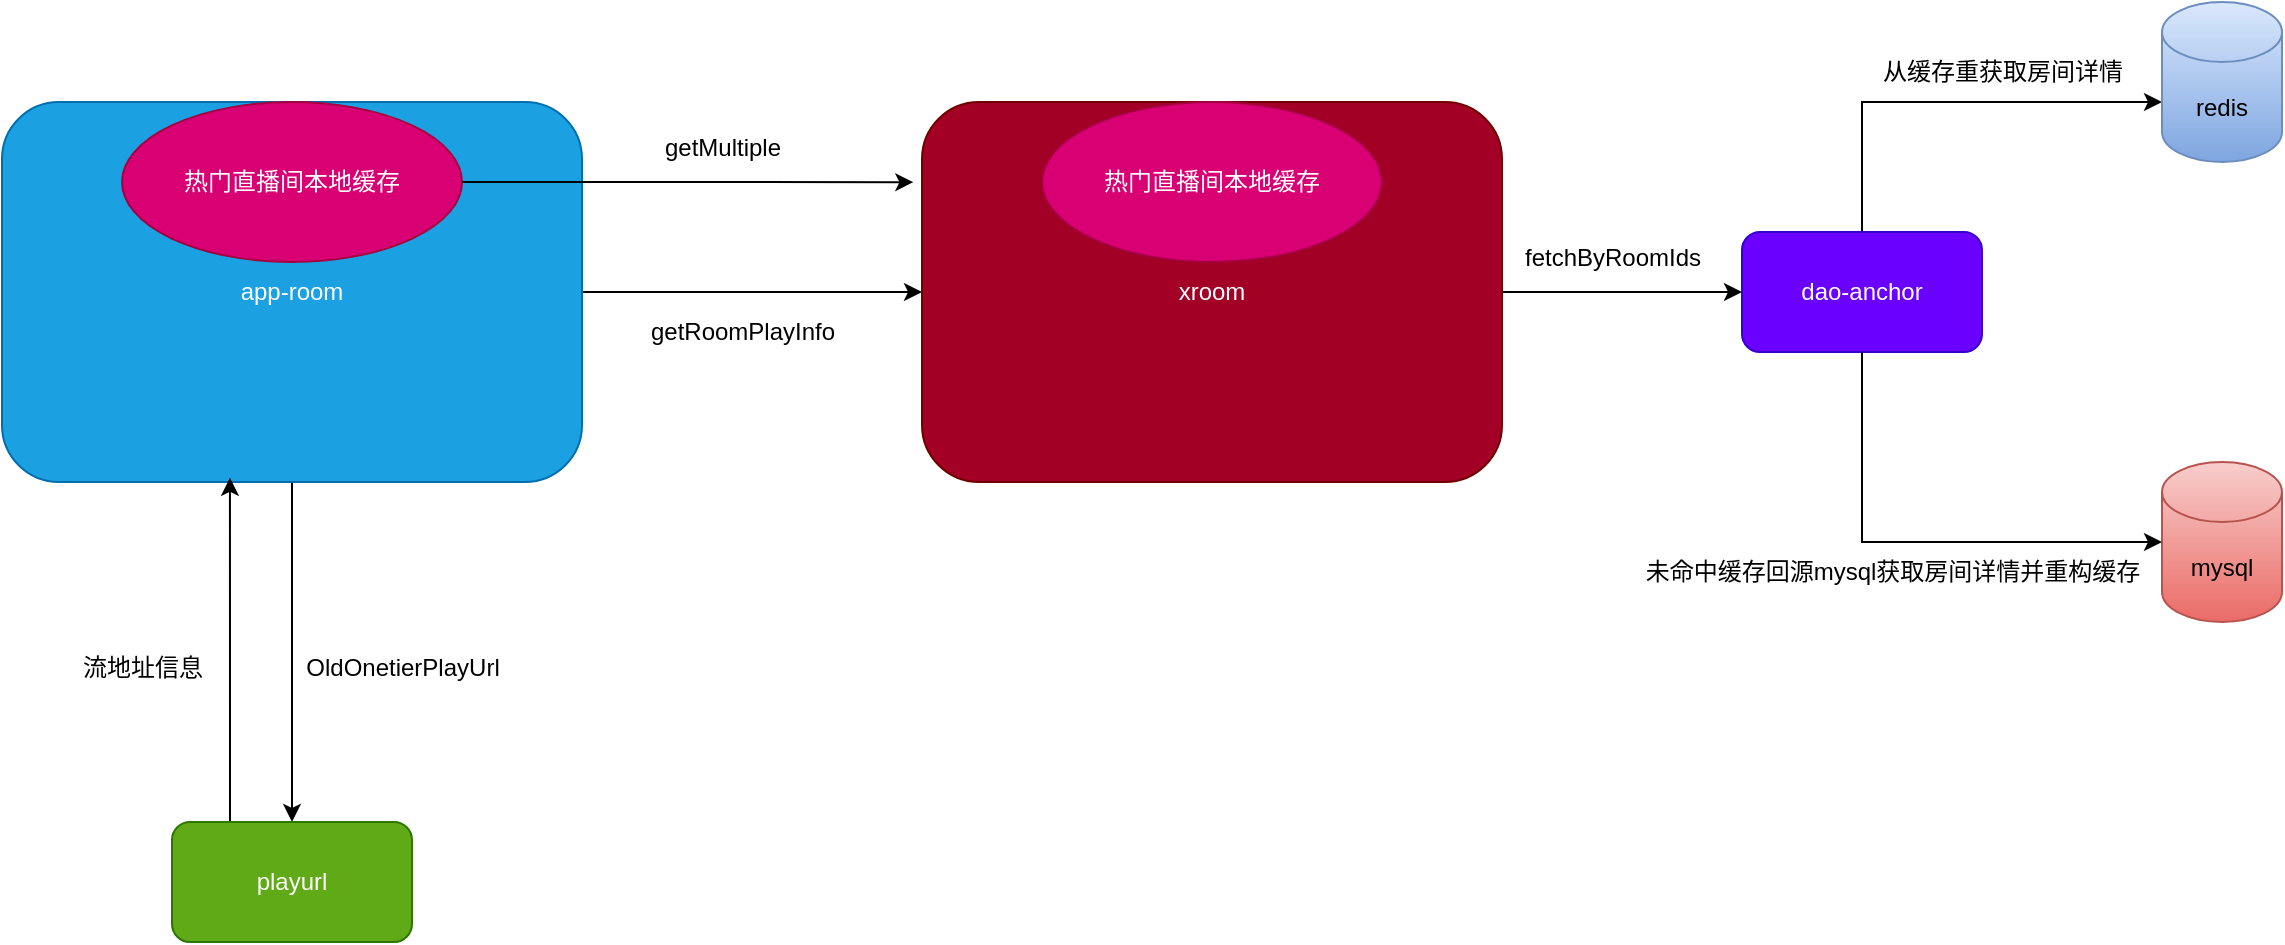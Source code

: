 <mxfile version="24.8.9">
  <diagram name="第 1 页" id="hYcbMMzOw_EGiqOW5Pq1">
    <mxGraphModel dx="1242" dy="785" grid="1" gridSize="10" guides="1" tooltips="1" connect="1" arrows="1" fold="1" page="1" pageScale="1" pageWidth="827" pageHeight="1169" math="0" shadow="0">
      <root>
        <mxCell id="0" />
        <mxCell id="1" parent="0" />
        <mxCell id="3hVCD0dzBG0p1aZ2ZSG7-2" style="edgeStyle=orthogonalEdgeStyle;rounded=0;orthogonalLoop=1;jettySize=auto;html=1;entryX=0.5;entryY=0;entryDx=0;entryDy=0;" edge="1" parent="1" source="3hVCD0dzBG0p1aZ2ZSG7-1" target="3hVCD0dzBG0p1aZ2ZSG7-3">
          <mxGeometry relative="1" as="geometry">
            <mxPoint x="435" y="530" as="targetPoint" />
          </mxGeometry>
        </mxCell>
        <mxCell id="3hVCD0dzBG0p1aZ2ZSG7-9" style="edgeStyle=orthogonalEdgeStyle;rounded=0;orthogonalLoop=1;jettySize=auto;html=1;" edge="1" parent="1" source="3hVCD0dzBG0p1aZ2ZSG7-1" target="3hVCD0dzBG0p1aZ2ZSG7-5">
          <mxGeometry relative="1" as="geometry" />
        </mxCell>
        <mxCell id="3hVCD0dzBG0p1aZ2ZSG7-1" value="app-room" style="rounded=1;whiteSpace=wrap;html=1;fillColor=#1ba1e2;fontColor=#ffffff;strokeColor=#006EAF;" vertex="1" parent="1">
          <mxGeometry x="290" y="180" width="290" height="190" as="geometry" />
        </mxCell>
        <mxCell id="3hVCD0dzBG0p1aZ2ZSG7-23" style="edgeStyle=orthogonalEdgeStyle;rounded=0;orthogonalLoop=1;jettySize=auto;html=1;exitX=0.25;exitY=0;exitDx=0;exitDy=0;entryX=0.393;entryY=0.989;entryDx=0;entryDy=0;entryPerimeter=0;" edge="1" parent="1" source="3hVCD0dzBG0p1aZ2ZSG7-3" target="3hVCD0dzBG0p1aZ2ZSG7-1">
          <mxGeometry relative="1" as="geometry">
            <mxPoint x="405" y="380" as="targetPoint" />
            <Array as="points">
              <mxPoint x="404" y="540" />
            </Array>
          </mxGeometry>
        </mxCell>
        <mxCell id="3hVCD0dzBG0p1aZ2ZSG7-3" value="playurl" style="rounded=1;whiteSpace=wrap;html=1;fillColor=#60a917;fontColor=#ffffff;strokeColor=#2D7600;" vertex="1" parent="1">
          <mxGeometry x="375" y="540" width="120" height="60" as="geometry" />
        </mxCell>
        <mxCell id="3hVCD0dzBG0p1aZ2ZSG7-4" value="热门直播间本地缓存" style="ellipse;whiteSpace=wrap;html=1;fillColor=#d80073;fontColor=#ffffff;strokeColor=#A50040;" vertex="1" parent="1">
          <mxGeometry x="350" y="180" width="170" height="80" as="geometry" />
        </mxCell>
        <mxCell id="3hVCD0dzBG0p1aZ2ZSG7-13" style="edgeStyle=orthogonalEdgeStyle;rounded=0;orthogonalLoop=1;jettySize=auto;html=1;entryX=0;entryY=0.5;entryDx=0;entryDy=0;" edge="1" parent="1" source="3hVCD0dzBG0p1aZ2ZSG7-5" target="3hVCD0dzBG0p1aZ2ZSG7-11">
          <mxGeometry relative="1" as="geometry" />
        </mxCell>
        <mxCell id="3hVCD0dzBG0p1aZ2ZSG7-5" value="xroom" style="rounded=1;whiteSpace=wrap;html=1;fillColor=#a20025;fontColor=#ffffff;strokeColor=#6F0000;" vertex="1" parent="1">
          <mxGeometry x="750" y="180" width="290" height="190" as="geometry" />
        </mxCell>
        <mxCell id="3hVCD0dzBG0p1aZ2ZSG7-6" style="edgeStyle=orthogonalEdgeStyle;rounded=0;orthogonalLoop=1;jettySize=auto;html=1;exitX=1;exitY=0.5;exitDx=0;exitDy=0;entryX=-0.015;entryY=0.211;entryDx=0;entryDy=0;entryPerimeter=0;" edge="1" parent="1" source="3hVCD0dzBG0p1aZ2ZSG7-4" target="3hVCD0dzBG0p1aZ2ZSG7-5">
          <mxGeometry relative="1" as="geometry" />
        </mxCell>
        <mxCell id="3hVCD0dzBG0p1aZ2ZSG7-7" value="热门直播间本地缓存" style="ellipse;whiteSpace=wrap;html=1;fillColor=#d80073;fontColor=#ffffff;strokeColor=#A50040;" vertex="1" parent="1">
          <mxGeometry x="810" y="180" width="170" height="80" as="geometry" />
        </mxCell>
        <mxCell id="3hVCD0dzBG0p1aZ2ZSG7-8" value="getMultiple" style="text;html=1;align=center;verticalAlign=middle;resizable=0;points=[];autosize=1;strokeColor=none;fillColor=none;" vertex="1" parent="1">
          <mxGeometry x="610" y="188" width="80" height="30" as="geometry" />
        </mxCell>
        <mxCell id="3hVCD0dzBG0p1aZ2ZSG7-10" value="getRoomPlayInfo" style="text;html=1;align=center;verticalAlign=middle;resizable=0;points=[];autosize=1;strokeColor=none;fillColor=none;" vertex="1" parent="1">
          <mxGeometry x="600" y="280" width="120" height="30" as="geometry" />
        </mxCell>
        <mxCell id="3hVCD0dzBG0p1aZ2ZSG7-15" style="edgeStyle=orthogonalEdgeStyle;rounded=0;orthogonalLoop=1;jettySize=auto;html=1;exitX=0.5;exitY=0;exitDx=0;exitDy=0;" edge="1" parent="1" source="3hVCD0dzBG0p1aZ2ZSG7-11" target="3hVCD0dzBG0p1aZ2ZSG7-14">
          <mxGeometry relative="1" as="geometry">
            <Array as="points">
              <mxPoint x="1220" y="180" />
            </Array>
          </mxGeometry>
        </mxCell>
        <mxCell id="3hVCD0dzBG0p1aZ2ZSG7-11" value="dao-anchor" style="rounded=1;whiteSpace=wrap;html=1;fillColor=#6a00ff;fontColor=#ffffff;strokeColor=#3700CC;" vertex="1" parent="1">
          <mxGeometry x="1160" y="245" width="120" height="60" as="geometry" />
        </mxCell>
        <mxCell id="3hVCD0dzBG0p1aZ2ZSG7-12" value="mysql" style="shape=cylinder3;whiteSpace=wrap;html=1;boundedLbl=1;backgroundOutline=1;size=15;fillColor=#f8cecc;strokeColor=#b85450;gradientColor=#ea6b66;" vertex="1" parent="1">
          <mxGeometry x="1370" y="360" width="60" height="80" as="geometry" />
        </mxCell>
        <mxCell id="3hVCD0dzBG0p1aZ2ZSG7-14" value="redis" style="shape=cylinder3;whiteSpace=wrap;html=1;boundedLbl=1;backgroundOutline=1;size=15;fillColor=#dae8fc;gradientColor=#7ea6e0;strokeColor=#6c8ebf;" vertex="1" parent="1">
          <mxGeometry x="1370" y="130" width="60" height="80" as="geometry" />
        </mxCell>
        <mxCell id="3hVCD0dzBG0p1aZ2ZSG7-18" value="fetchByRoomIds" style="text;html=1;align=center;verticalAlign=middle;resizable=0;points=[];autosize=1;strokeColor=none;fillColor=none;" vertex="1" parent="1">
          <mxGeometry x="1040" y="243" width="110" height="30" as="geometry" />
        </mxCell>
        <mxCell id="3hVCD0dzBG0p1aZ2ZSG7-19" style="edgeStyle=orthogonalEdgeStyle;rounded=0;orthogonalLoop=1;jettySize=auto;html=1;entryX=0;entryY=0.5;entryDx=0;entryDy=0;entryPerimeter=0;" edge="1" parent="1" source="3hVCD0dzBG0p1aZ2ZSG7-11" target="3hVCD0dzBG0p1aZ2ZSG7-12">
          <mxGeometry relative="1" as="geometry">
            <Array as="points">
              <mxPoint x="1220" y="400" />
              <mxPoint x="1350" y="400" />
            </Array>
          </mxGeometry>
        </mxCell>
        <mxCell id="3hVCD0dzBG0p1aZ2ZSG7-20" value="从缓存重获取房间详情" style="text;html=1;align=center;verticalAlign=middle;resizable=0;points=[];autosize=1;strokeColor=none;fillColor=none;" vertex="1" parent="1">
          <mxGeometry x="1220" y="150" width="140" height="30" as="geometry" />
        </mxCell>
        <mxCell id="3hVCD0dzBG0p1aZ2ZSG7-21" value="未命中缓存回源mysql获取房间详情并重构缓存" style="text;html=1;align=center;verticalAlign=middle;resizable=0;points=[];autosize=1;strokeColor=none;fillColor=none;" vertex="1" parent="1">
          <mxGeometry x="1100" y="400" width="270" height="30" as="geometry" />
        </mxCell>
        <mxCell id="3hVCD0dzBG0p1aZ2ZSG7-22" value="OldOnetierPlayUrl" style="text;html=1;align=center;verticalAlign=middle;resizable=0;points=[];autosize=1;strokeColor=none;fillColor=none;" vertex="1" parent="1">
          <mxGeometry x="430" y="448" width="120" height="30" as="geometry" />
        </mxCell>
        <mxCell id="3hVCD0dzBG0p1aZ2ZSG7-24" value="流地址信息" style="text;html=1;align=center;verticalAlign=middle;resizable=0;points=[];autosize=1;strokeColor=none;fillColor=none;" vertex="1" parent="1">
          <mxGeometry x="320" y="448" width="80" height="30" as="geometry" />
        </mxCell>
      </root>
    </mxGraphModel>
  </diagram>
</mxfile>
